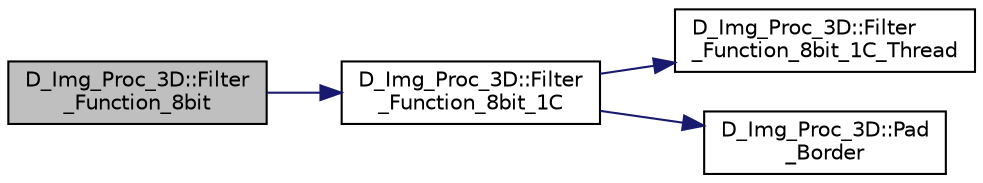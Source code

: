 digraph "D_Img_Proc_3D::Filter_Function_8bit"
{
 // LATEX_PDF_SIZE
  edge [fontname="Helvetica",fontsize="10",labelfontname="Helvetica",labelfontsize="10"];
  node [fontname="Helvetica",fontsize="10",shape=record];
  rankdir="LR";
  Node1 [label="D_Img_Proc_3D::Filter\l_Function_8bit",height=0.2,width=0.4,color="black", fillcolor="grey75", style="filled", fontcolor="black",tooltip=" "];
  Node1 -> Node2 [color="midnightblue",fontsize="10",style="solid",fontname="Helvetica"];
  Node2 [label="D_Img_Proc_3D::Filter\l_Function_8bit_1C",height=0.2,width=0.4,color="black", fillcolor="white", style="filled",URL="$class_d___img___proc__3_d.html#ab315e40da0954c7eeb06f82c4d9dd6dd",tooltip=" "];
  Node2 -> Node3 [color="midnightblue",fontsize="10",style="solid",fontname="Helvetica"];
  Node3 [label="D_Img_Proc_3D::Filter\l_Function_8bit_1C_Thread",height=0.2,width=0.4,color="black", fillcolor="white", style="filled",URL="$class_d___img___proc__3_d.html#a76225c420d09517b1151362cf7ffeb67",tooltip=" "];
  Node2 -> Node4 [color="midnightblue",fontsize="10",style="solid",fontname="Helvetica"];
  Node4 [label="D_Img_Proc_3D::Pad\l_Border",height=0.2,width=0.4,color="black", fillcolor="white", style="filled",URL="$class_d___img___proc__3_d.html#affd0f67f25819e340f3ce56ba49c4edb",tooltip=" "];
}
